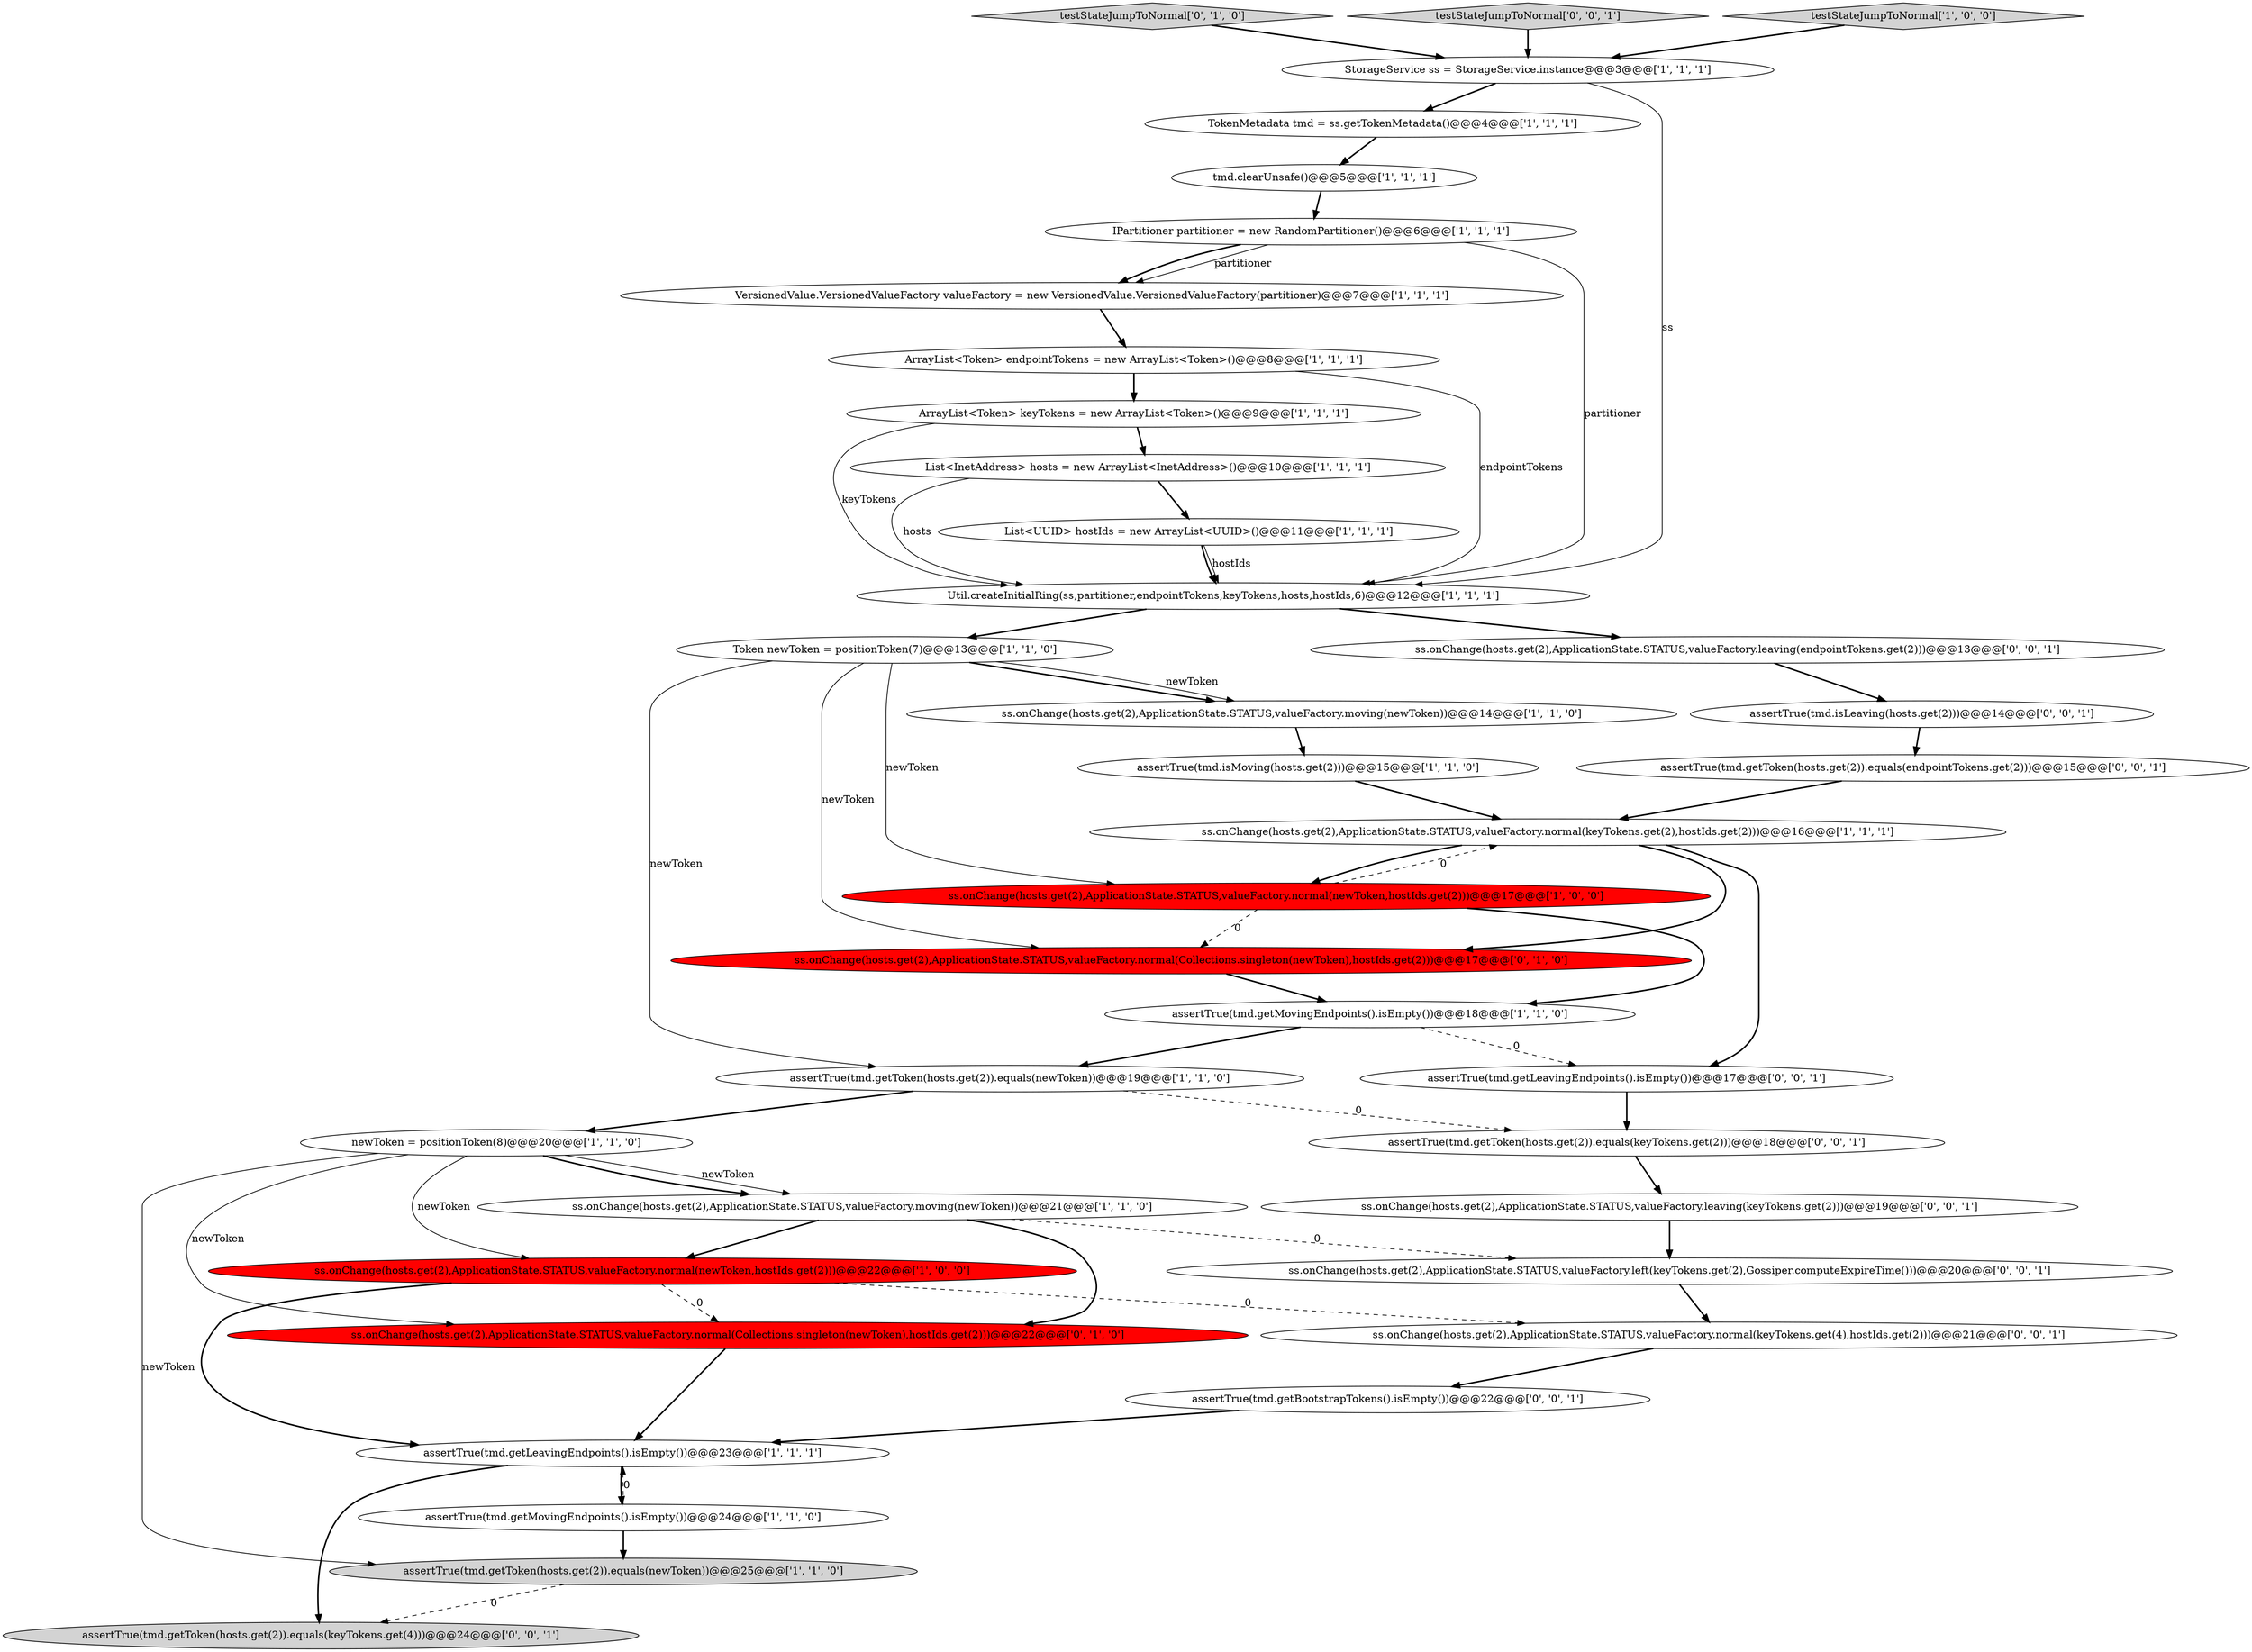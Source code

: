 digraph {
3 [style = filled, label = "List<InetAddress> hosts = new ArrayList<InetAddress>()@@@10@@@['1', '1', '1']", fillcolor = white, shape = ellipse image = "AAA0AAABBB1BBB"];
32 [style = filled, label = "ss.onChange(hosts.get(2),ApplicationState.STATUS,valueFactory.left(keyTokens.get(2),Gossiper.computeExpireTime()))@@@20@@@['0', '0', '1']", fillcolor = white, shape = ellipse image = "AAA0AAABBB3BBB"];
25 [style = filled, label = "ss.onChange(hosts.get(2),ApplicationState.STATUS,valueFactory.normal(Collections.singleton(newToken),hostIds.get(2)))@@@17@@@['0', '1', '0']", fillcolor = red, shape = ellipse image = "AAA1AAABBB2BBB"];
28 [style = filled, label = "assertTrue(tmd.getLeavingEndpoints().isEmpty())@@@17@@@['0', '0', '1']", fillcolor = white, shape = ellipse image = "AAA0AAABBB3BBB"];
33 [style = filled, label = "assertTrue(tmd.getToken(hosts.get(2)).equals(keyTokens.get(2)))@@@18@@@['0', '0', '1']", fillcolor = white, shape = ellipse image = "AAA0AAABBB3BBB"];
2 [style = filled, label = "ss.onChange(hosts.get(2),ApplicationState.STATUS,valueFactory.normal(keyTokens.get(2),hostIds.get(2)))@@@16@@@['1', '1', '1']", fillcolor = white, shape = ellipse image = "AAA0AAABBB1BBB"];
5 [style = filled, label = "ss.onChange(hosts.get(2),ApplicationState.STATUS,valueFactory.normal(newToken,hostIds.get(2)))@@@17@@@['1', '0', '0']", fillcolor = red, shape = ellipse image = "AAA1AAABBB1BBB"];
10 [style = filled, label = "assertTrue(tmd.getToken(hosts.get(2)).equals(newToken))@@@19@@@['1', '1', '0']", fillcolor = white, shape = ellipse image = "AAA0AAABBB1BBB"];
19 [style = filled, label = "tmd.clearUnsafe()@@@5@@@['1', '1', '1']", fillcolor = white, shape = ellipse image = "AAA0AAABBB1BBB"];
31 [style = filled, label = "ss.onChange(hosts.get(2),ApplicationState.STATUS,valueFactory.leaving(keyTokens.get(2)))@@@19@@@['0', '0', '1']", fillcolor = white, shape = ellipse image = "AAA0AAABBB3BBB"];
14 [style = filled, label = "newToken = positionToken(8)@@@20@@@['1', '1', '0']", fillcolor = white, shape = ellipse image = "AAA0AAABBB1BBB"];
16 [style = filled, label = "ss.onChange(hosts.get(2),ApplicationState.STATUS,valueFactory.moving(newToken))@@@14@@@['1', '1', '0']", fillcolor = white, shape = ellipse image = "AAA0AAABBB1BBB"];
15 [style = filled, label = "assertTrue(tmd.getLeavingEndpoints().isEmpty())@@@23@@@['1', '1', '1']", fillcolor = white, shape = ellipse image = "AAA0AAABBB1BBB"];
20 [style = filled, label = "IPartitioner partitioner = new RandomPartitioner()@@@6@@@['1', '1', '1']", fillcolor = white, shape = ellipse image = "AAA0AAABBB1BBB"];
26 [style = filled, label = "testStateJumpToNormal['0', '1', '0']", fillcolor = lightgray, shape = diamond image = "AAA0AAABBB2BBB"];
35 [style = filled, label = "assertTrue(tmd.getToken(hosts.get(2)).equals(endpointTokens.get(2)))@@@15@@@['0', '0', '1']", fillcolor = white, shape = ellipse image = "AAA0AAABBB3BBB"];
7 [style = filled, label = "assertTrue(tmd.getMovingEndpoints().isEmpty())@@@24@@@['1', '1', '0']", fillcolor = white, shape = ellipse image = "AAA0AAABBB1BBB"];
23 [style = filled, label = "assertTrue(tmd.isMoving(hosts.get(2)))@@@15@@@['1', '1', '0']", fillcolor = white, shape = ellipse image = "AAA0AAABBB1BBB"];
12 [style = filled, label = "VersionedValue.VersionedValueFactory valueFactory = new VersionedValue.VersionedValueFactory(partitioner)@@@7@@@['1', '1', '1']", fillcolor = white, shape = ellipse image = "AAA0AAABBB1BBB"];
34 [style = filled, label = "assertTrue(tmd.getBootstrapTokens().isEmpty())@@@22@@@['0', '0', '1']", fillcolor = white, shape = ellipse image = "AAA0AAABBB3BBB"];
21 [style = filled, label = "assertTrue(tmd.getToken(hosts.get(2)).equals(newToken))@@@25@@@['1', '1', '0']", fillcolor = lightgray, shape = ellipse image = "AAA0AAABBB1BBB"];
30 [style = filled, label = "ss.onChange(hosts.get(2),ApplicationState.STATUS,valueFactory.normal(keyTokens.get(4),hostIds.get(2)))@@@21@@@['0', '0', '1']", fillcolor = white, shape = ellipse image = "AAA0AAABBB3BBB"];
1 [style = filled, label = "Util.createInitialRing(ss,partitioner,endpointTokens,keyTokens,hosts,hostIds,6)@@@12@@@['1', '1', '1']", fillcolor = white, shape = ellipse image = "AAA0AAABBB1BBB"];
0 [style = filled, label = "StorageService ss = StorageService.instance@@@3@@@['1', '1', '1']", fillcolor = white, shape = ellipse image = "AAA0AAABBB1BBB"];
36 [style = filled, label = "ss.onChange(hosts.get(2),ApplicationState.STATUS,valueFactory.leaving(endpointTokens.get(2)))@@@13@@@['0', '0', '1']", fillcolor = white, shape = ellipse image = "AAA0AAABBB3BBB"];
8 [style = filled, label = "ArrayList<Token> endpointTokens = new ArrayList<Token>()@@@8@@@['1', '1', '1']", fillcolor = white, shape = ellipse image = "AAA0AAABBB1BBB"];
9 [style = filled, label = "assertTrue(tmd.getMovingEndpoints().isEmpty())@@@18@@@['1', '1', '0']", fillcolor = white, shape = ellipse image = "AAA0AAABBB1BBB"];
6 [style = filled, label = "TokenMetadata tmd = ss.getTokenMetadata()@@@4@@@['1', '1', '1']", fillcolor = white, shape = ellipse image = "AAA0AAABBB1BBB"];
22 [style = filled, label = "ArrayList<Token> keyTokens = new ArrayList<Token>()@@@9@@@['1', '1', '1']", fillcolor = white, shape = ellipse image = "AAA0AAABBB1BBB"];
13 [style = filled, label = "Token newToken = positionToken(7)@@@13@@@['1', '1', '0']", fillcolor = white, shape = ellipse image = "AAA0AAABBB1BBB"];
27 [style = filled, label = "testStateJumpToNormal['0', '0', '1']", fillcolor = lightgray, shape = diamond image = "AAA0AAABBB3BBB"];
17 [style = filled, label = "ss.onChange(hosts.get(2),ApplicationState.STATUS,valueFactory.normal(newToken,hostIds.get(2)))@@@22@@@['1', '0', '0']", fillcolor = red, shape = ellipse image = "AAA1AAABBB1BBB"];
18 [style = filled, label = "testStateJumpToNormal['1', '0', '0']", fillcolor = lightgray, shape = diamond image = "AAA0AAABBB1BBB"];
24 [style = filled, label = "ss.onChange(hosts.get(2),ApplicationState.STATUS,valueFactory.normal(Collections.singleton(newToken),hostIds.get(2)))@@@22@@@['0', '1', '0']", fillcolor = red, shape = ellipse image = "AAA1AAABBB2BBB"];
29 [style = filled, label = "assertTrue(tmd.getToken(hosts.get(2)).equals(keyTokens.get(4)))@@@24@@@['0', '0', '1']", fillcolor = lightgray, shape = ellipse image = "AAA0AAABBB3BBB"];
37 [style = filled, label = "assertTrue(tmd.isLeaving(hosts.get(2)))@@@14@@@['0', '0', '1']", fillcolor = white, shape = ellipse image = "AAA0AAABBB3BBB"];
4 [style = filled, label = "ss.onChange(hosts.get(2),ApplicationState.STATUS,valueFactory.moving(newToken))@@@21@@@['1', '1', '0']", fillcolor = white, shape = ellipse image = "AAA0AAABBB1BBB"];
11 [style = filled, label = "List<UUID> hostIds = new ArrayList<UUID>()@@@11@@@['1', '1', '1']", fillcolor = white, shape = ellipse image = "AAA0AAABBB1BBB"];
4->24 [style = bold, label=""];
14->21 [style = solid, label="newToken"];
4->17 [style = bold, label=""];
15->7 [style = bold, label=""];
5->9 [style = bold, label=""];
27->0 [style = bold, label=""];
10->14 [style = bold, label=""];
0->6 [style = bold, label=""];
11->1 [style = bold, label=""];
22->1 [style = solid, label="keyTokens"];
17->24 [style = dashed, label="0"];
31->32 [style = bold, label=""];
19->20 [style = bold, label=""];
25->9 [style = bold, label=""];
9->28 [style = dashed, label="0"];
35->2 [style = bold, label=""];
3->11 [style = bold, label=""];
34->15 [style = bold, label=""];
14->4 [style = solid, label="newToken"];
10->33 [style = dashed, label="0"];
0->1 [style = solid, label="ss"];
30->34 [style = bold, label=""];
5->25 [style = dashed, label="0"];
6->19 [style = bold, label=""];
16->23 [style = bold, label=""];
9->10 [style = bold, label=""];
20->12 [style = solid, label="partitioner"];
5->2 [style = dashed, label="0"];
32->30 [style = bold, label=""];
1->36 [style = bold, label=""];
1->13 [style = bold, label=""];
13->16 [style = bold, label=""];
8->22 [style = bold, label=""];
13->25 [style = solid, label="newToken"];
13->5 [style = solid, label="newToken"];
22->3 [style = bold, label=""];
4->32 [style = dashed, label="0"];
26->0 [style = bold, label=""];
28->33 [style = bold, label=""];
13->16 [style = solid, label="newToken"];
12->8 [style = bold, label=""];
13->10 [style = solid, label="newToken"];
20->12 [style = bold, label=""];
11->1 [style = solid, label="hostIds"];
17->15 [style = bold, label=""];
14->24 [style = solid, label="newToken"];
20->1 [style = solid, label="partitioner"];
3->1 [style = solid, label="hosts"];
7->21 [style = bold, label=""];
33->31 [style = bold, label=""];
7->15 [style = dashed, label="0"];
23->2 [style = bold, label=""];
36->37 [style = bold, label=""];
37->35 [style = bold, label=""];
8->1 [style = solid, label="endpointTokens"];
2->25 [style = bold, label=""];
17->30 [style = dashed, label="0"];
21->29 [style = dashed, label="0"];
2->28 [style = bold, label=""];
18->0 [style = bold, label=""];
15->29 [style = bold, label=""];
14->17 [style = solid, label="newToken"];
2->5 [style = bold, label=""];
14->4 [style = bold, label=""];
24->15 [style = bold, label=""];
}
